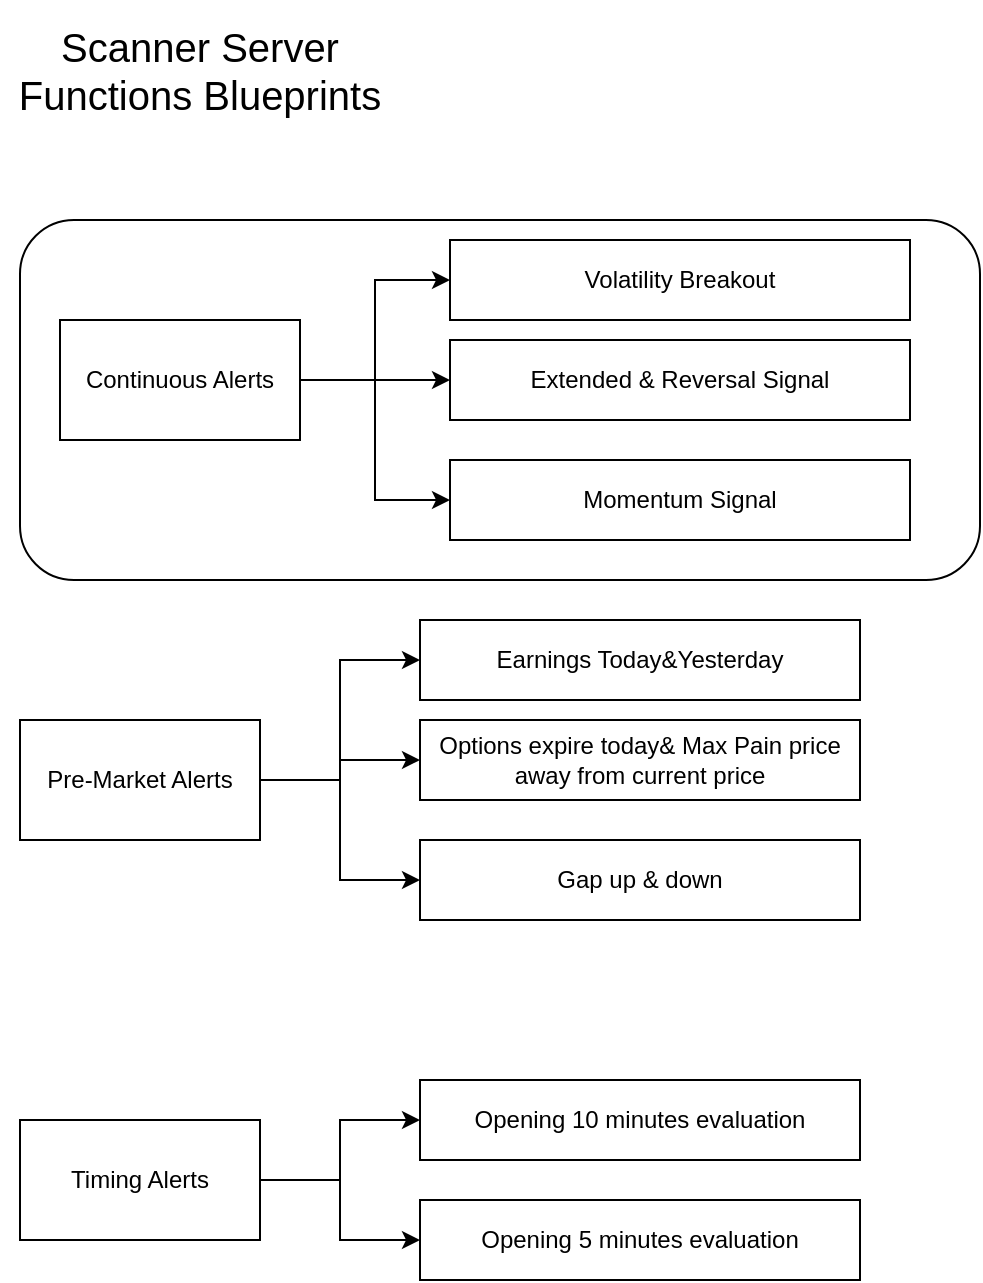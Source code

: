 <mxfile version="14.4.3" type="device"><diagram id="h1DnKGb65ygTMN2SsUJA" name="Page-1"><mxGraphModel dx="813" dy="470" grid="1" gridSize="10" guides="1" tooltips="1" connect="1" arrows="1" fold="1" page="1" pageScale="1" pageWidth="850" pageHeight="1100" math="0" shadow="0"><root><mxCell id="0"/><mxCell id="1" parent="0"/><mxCell id="ki0vPV09jCVD88IkGWBG-19" value="" style="rounded=1;whiteSpace=wrap;html=1;" vertex="1" parent="1"><mxGeometry x="50" y="140" width="480" height="180" as="geometry"/></mxCell><mxCell id="ki0vPV09jCVD88IkGWBG-7" style="edgeStyle=orthogonalEdgeStyle;rounded=0;orthogonalLoop=1;jettySize=auto;html=1;entryX=0;entryY=0.5;entryDx=0;entryDy=0;" edge="1" parent="1" source="ki0vPV09jCVD88IkGWBG-1" target="ki0vPV09jCVD88IkGWBG-4"><mxGeometry relative="1" as="geometry"/></mxCell><mxCell id="ki0vPV09jCVD88IkGWBG-8" style="edgeStyle=orthogonalEdgeStyle;rounded=0;orthogonalLoop=1;jettySize=auto;html=1;" edge="1" parent="1" source="ki0vPV09jCVD88IkGWBG-1" target="ki0vPV09jCVD88IkGWBG-5"><mxGeometry relative="1" as="geometry"/></mxCell><mxCell id="ki0vPV09jCVD88IkGWBG-9" style="edgeStyle=orthogonalEdgeStyle;rounded=0;orthogonalLoop=1;jettySize=auto;html=1;" edge="1" parent="1" source="ki0vPV09jCVD88IkGWBG-1" target="ki0vPV09jCVD88IkGWBG-6"><mxGeometry relative="1" as="geometry"/></mxCell><mxCell id="ki0vPV09jCVD88IkGWBG-1" value="Pre-Market Alerts" style="rounded=0;whiteSpace=wrap;html=1;" vertex="1" parent="1"><mxGeometry x="50" y="390" width="120" height="60" as="geometry"/></mxCell><mxCell id="ki0vPV09jCVD88IkGWBG-11" style="edgeStyle=orthogonalEdgeStyle;rounded=0;orthogonalLoop=1;jettySize=auto;html=1;" edge="1" parent="1" source="ki0vPV09jCVD88IkGWBG-2" target="ki0vPV09jCVD88IkGWBG-12"><mxGeometry relative="1" as="geometry"><mxPoint x="230" y="590" as="targetPoint"/></mxGeometry></mxCell><mxCell id="ki0vPV09jCVD88IkGWBG-14" style="edgeStyle=orthogonalEdgeStyle;rounded=0;orthogonalLoop=1;jettySize=auto;html=1;entryX=0;entryY=0.5;entryDx=0;entryDy=0;" edge="1" parent="1" source="ki0vPV09jCVD88IkGWBG-2" target="ki0vPV09jCVD88IkGWBG-13"><mxGeometry relative="1" as="geometry"/></mxCell><mxCell id="ki0vPV09jCVD88IkGWBG-2" value="Timing Alerts" style="rounded=0;whiteSpace=wrap;html=1;" vertex="1" parent="1"><mxGeometry x="50" y="590" width="120" height="60" as="geometry"/></mxCell><mxCell id="ki0vPV09jCVD88IkGWBG-16" style="edgeStyle=orthogonalEdgeStyle;rounded=0;orthogonalLoop=1;jettySize=auto;html=1;" edge="1" parent="1" source="ki0vPV09jCVD88IkGWBG-3" target="ki0vPV09jCVD88IkGWBG-15"><mxGeometry relative="1" as="geometry"/></mxCell><mxCell id="ki0vPV09jCVD88IkGWBG-18" style="edgeStyle=orthogonalEdgeStyle;rounded=0;orthogonalLoop=1;jettySize=auto;html=1;" edge="1" parent="1" source="ki0vPV09jCVD88IkGWBG-3" target="ki0vPV09jCVD88IkGWBG-17"><mxGeometry relative="1" as="geometry"/></mxCell><mxCell id="ki0vPV09jCVD88IkGWBG-21" style="edgeStyle=orthogonalEdgeStyle;rounded=0;orthogonalLoop=1;jettySize=auto;html=1;entryX=0;entryY=0.5;entryDx=0;entryDy=0;" edge="1" parent="1" source="ki0vPV09jCVD88IkGWBG-3" target="ki0vPV09jCVD88IkGWBG-20"><mxGeometry relative="1" as="geometry"/></mxCell><mxCell id="ki0vPV09jCVD88IkGWBG-3" value="Continuous Alerts" style="rounded=0;whiteSpace=wrap;html=1;" vertex="1" parent="1"><mxGeometry x="70" y="190" width="120" height="60" as="geometry"/></mxCell><mxCell id="ki0vPV09jCVD88IkGWBG-4" value="Earnings Today&amp;amp;Yesterday" style="rounded=0;whiteSpace=wrap;html=1;" vertex="1" parent="1"><mxGeometry x="250" y="340" width="220" height="40" as="geometry"/></mxCell><mxCell id="ki0vPV09jCVD88IkGWBG-5" value="Options expire today&amp;amp; Max Pain price away from current price" style="rounded=0;whiteSpace=wrap;html=1;" vertex="1" parent="1"><mxGeometry x="250" y="390" width="220" height="40" as="geometry"/></mxCell><mxCell id="ki0vPV09jCVD88IkGWBG-6" value="Gap up &amp;amp; down" style="rounded=0;whiteSpace=wrap;html=1;" vertex="1" parent="1"><mxGeometry x="250" y="450" width="220" height="40" as="geometry"/></mxCell><mxCell id="ki0vPV09jCVD88IkGWBG-10" value="&lt;font style=&quot;font-size: 20px&quot;&gt;Scanner Server Functions Blueprints&lt;/font&gt;" style="text;html=1;strokeColor=none;fillColor=none;align=center;verticalAlign=middle;whiteSpace=wrap;rounded=0;" vertex="1" parent="1"><mxGeometry x="40" y="30" width="200" height="70" as="geometry"/></mxCell><mxCell id="ki0vPV09jCVD88IkGWBG-12" value="Opening 5 minutes evaluation" style="rounded=0;whiteSpace=wrap;html=1;" vertex="1" parent="1"><mxGeometry x="250" y="630" width="220" height="40" as="geometry"/></mxCell><mxCell id="ki0vPV09jCVD88IkGWBG-13" value="Opening 10 minutes evaluation" style="rounded=0;whiteSpace=wrap;html=1;" vertex="1" parent="1"><mxGeometry x="250" y="570" width="220" height="40" as="geometry"/></mxCell><mxCell id="ki0vPV09jCVD88IkGWBG-15" value="Volatility Breakout" style="rounded=0;whiteSpace=wrap;html=1;" vertex="1" parent="1"><mxGeometry x="265" y="150" width="230" height="40" as="geometry"/></mxCell><mxCell id="ki0vPV09jCVD88IkGWBG-17" value="Extended &amp;amp; Reversal Signal" style="rounded=0;whiteSpace=wrap;html=1;" vertex="1" parent="1"><mxGeometry x="265" y="200" width="230" height="40" as="geometry"/></mxCell><mxCell id="ki0vPV09jCVD88IkGWBG-20" value="Momentum Signal" style="rounded=0;whiteSpace=wrap;html=1;" vertex="1" parent="1"><mxGeometry x="265" y="260" width="230" height="40" as="geometry"/></mxCell></root></mxGraphModel></diagram></mxfile>